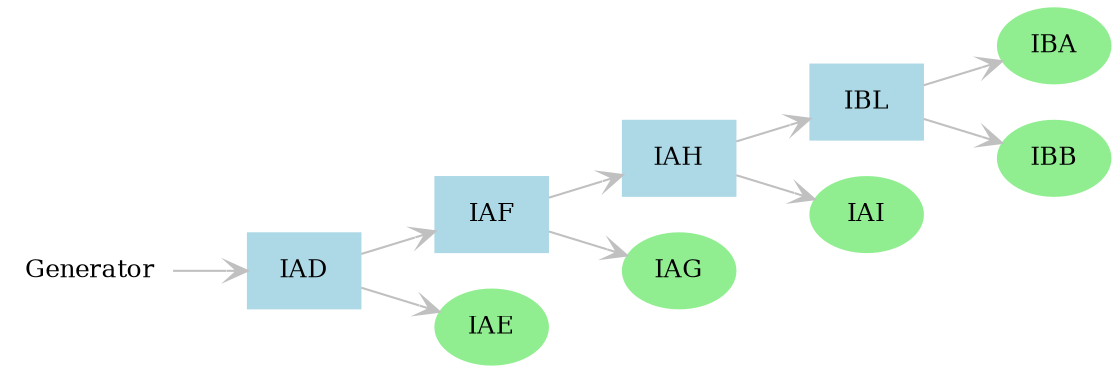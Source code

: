digraph G {
    edge [color=gray, arrowhead=vee];
    node [fontsize=12];
    rankdir=LR;

    // Airways definitions
    IAD [shape=box,
	 color=lightblue,
	 style=filled,
	 ];
    IAF [shape=box
	 color=lightblue,
	 style=filled,
	 ];
    IAH [shape=box
	 color=lightblue,
	 style=filled,
	 ];
    IBL [shape=box
	 color=lightblue,
	 style=filled,
	 ];

    // Alveoli definitions
    IAI [shape=ellipse,
	 color=lightgreen,
	 style=filled,
	 ]
    IAG [shape=ellipse,
	 color=lightgreen,
	 style=filled,
	 ]
    IAE [shape=ellipse,
	 color=lightgreen,
	 style=filled,
	 ]
    IBA [shape=ellipse,
	 color=lightgreen,
	 style=filled,
	 ]
    IBB [shape=ellipse,
	 color=lightgreen,
	 style=filled,
	 ];

    node1 [label="Generator",
	   shape=plaintext,
	   ];

    node1 -> IAD -> IAF -> IAH -> IBL -> IBB;
    IAH -> IAI;
    IAF -> IAG;
    IAD -> IAE;
    IBL -> IBA;
}
